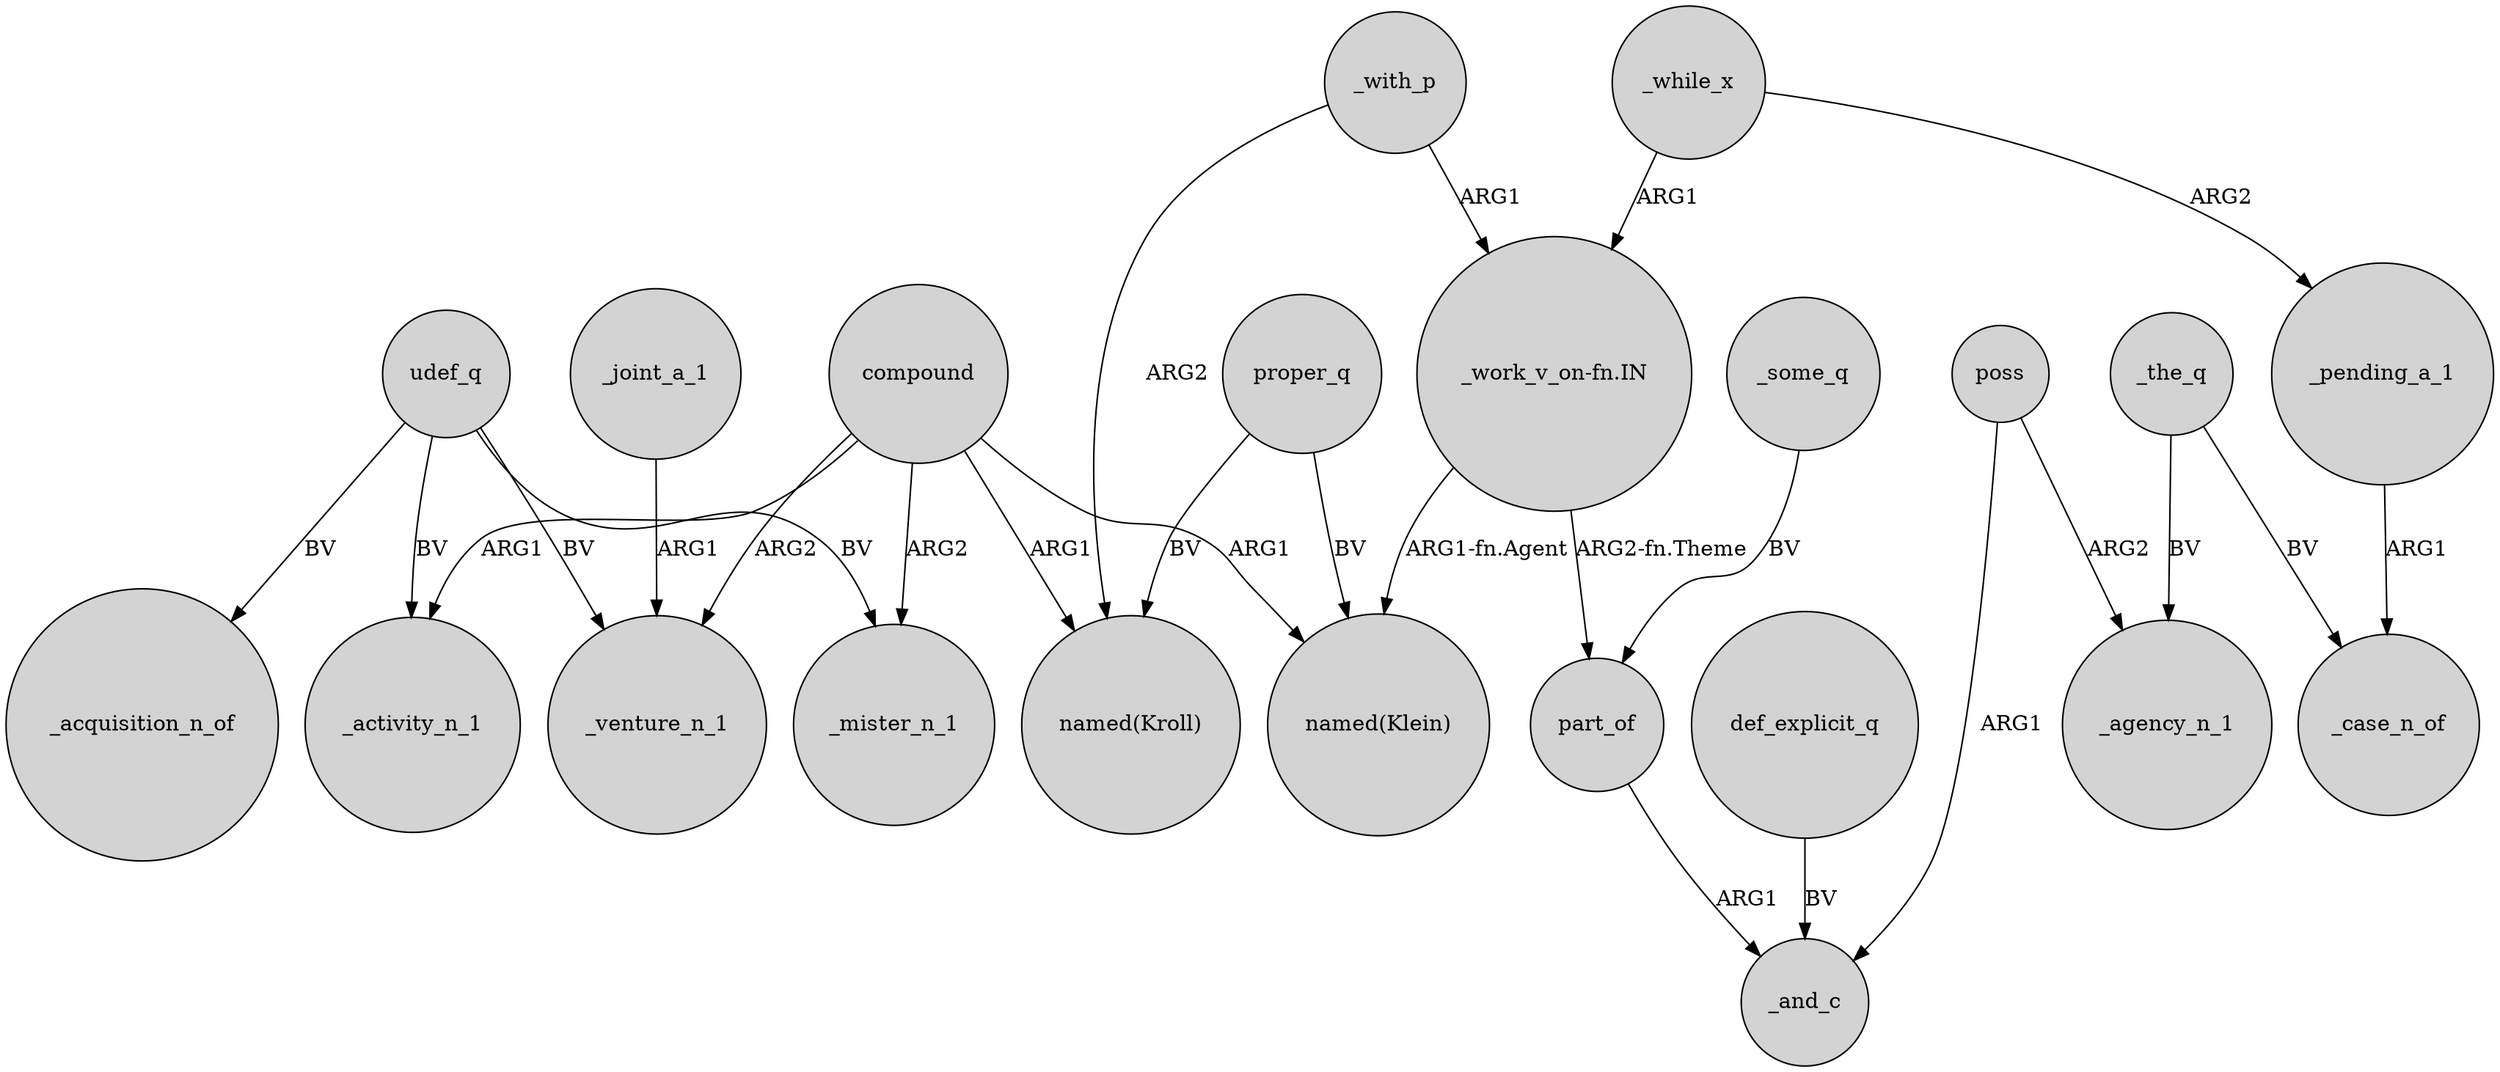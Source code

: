 digraph {
	node [shape=circle style=filled]
	_joint_a_1 -> _venture_n_1 [label=ARG1]
	compound -> _venture_n_1 [label=ARG2]
	_the_q -> _agency_n_1 [label=BV]
	udef_q -> _activity_n_1 [label=BV]
	poss -> _and_c [label=ARG1]
	def_explicit_q -> _and_c [label=BV]
	_pending_a_1 -> _case_n_of [label=ARG1]
	compound -> "named(Kroll)" [label=ARG1]
	compound -> _mister_n_1 [label=ARG2]
	_the_q -> _case_n_of [label=BV]
	udef_q -> _mister_n_1 [label=BV]
	udef_q -> _venture_n_1 [label=BV]
	proper_q -> "named(Kroll)" [label=BV]
	part_of -> _and_c [label=ARG1]
	_some_q -> part_of [label=BV]
	_with_p -> "_work_v_on-fn.IN" [label=ARG1]
	udef_q -> _acquisition_n_of [label=BV]
	compound -> _activity_n_1 [label=ARG1]
	poss -> _agency_n_1 [label=ARG2]
	_while_x -> _pending_a_1 [label=ARG2]
	_while_x -> "_work_v_on-fn.IN" [label=ARG1]
	"_work_v_on-fn.IN" -> "named(Klein)" [label="ARG1-fn.Agent"]
	compound -> "named(Klein)" [label=ARG1]
	"_work_v_on-fn.IN" -> part_of [label="ARG2-fn.Theme"]
	_with_p -> "named(Kroll)" [label=ARG2]
	proper_q -> "named(Klein)" [label=BV]
}
